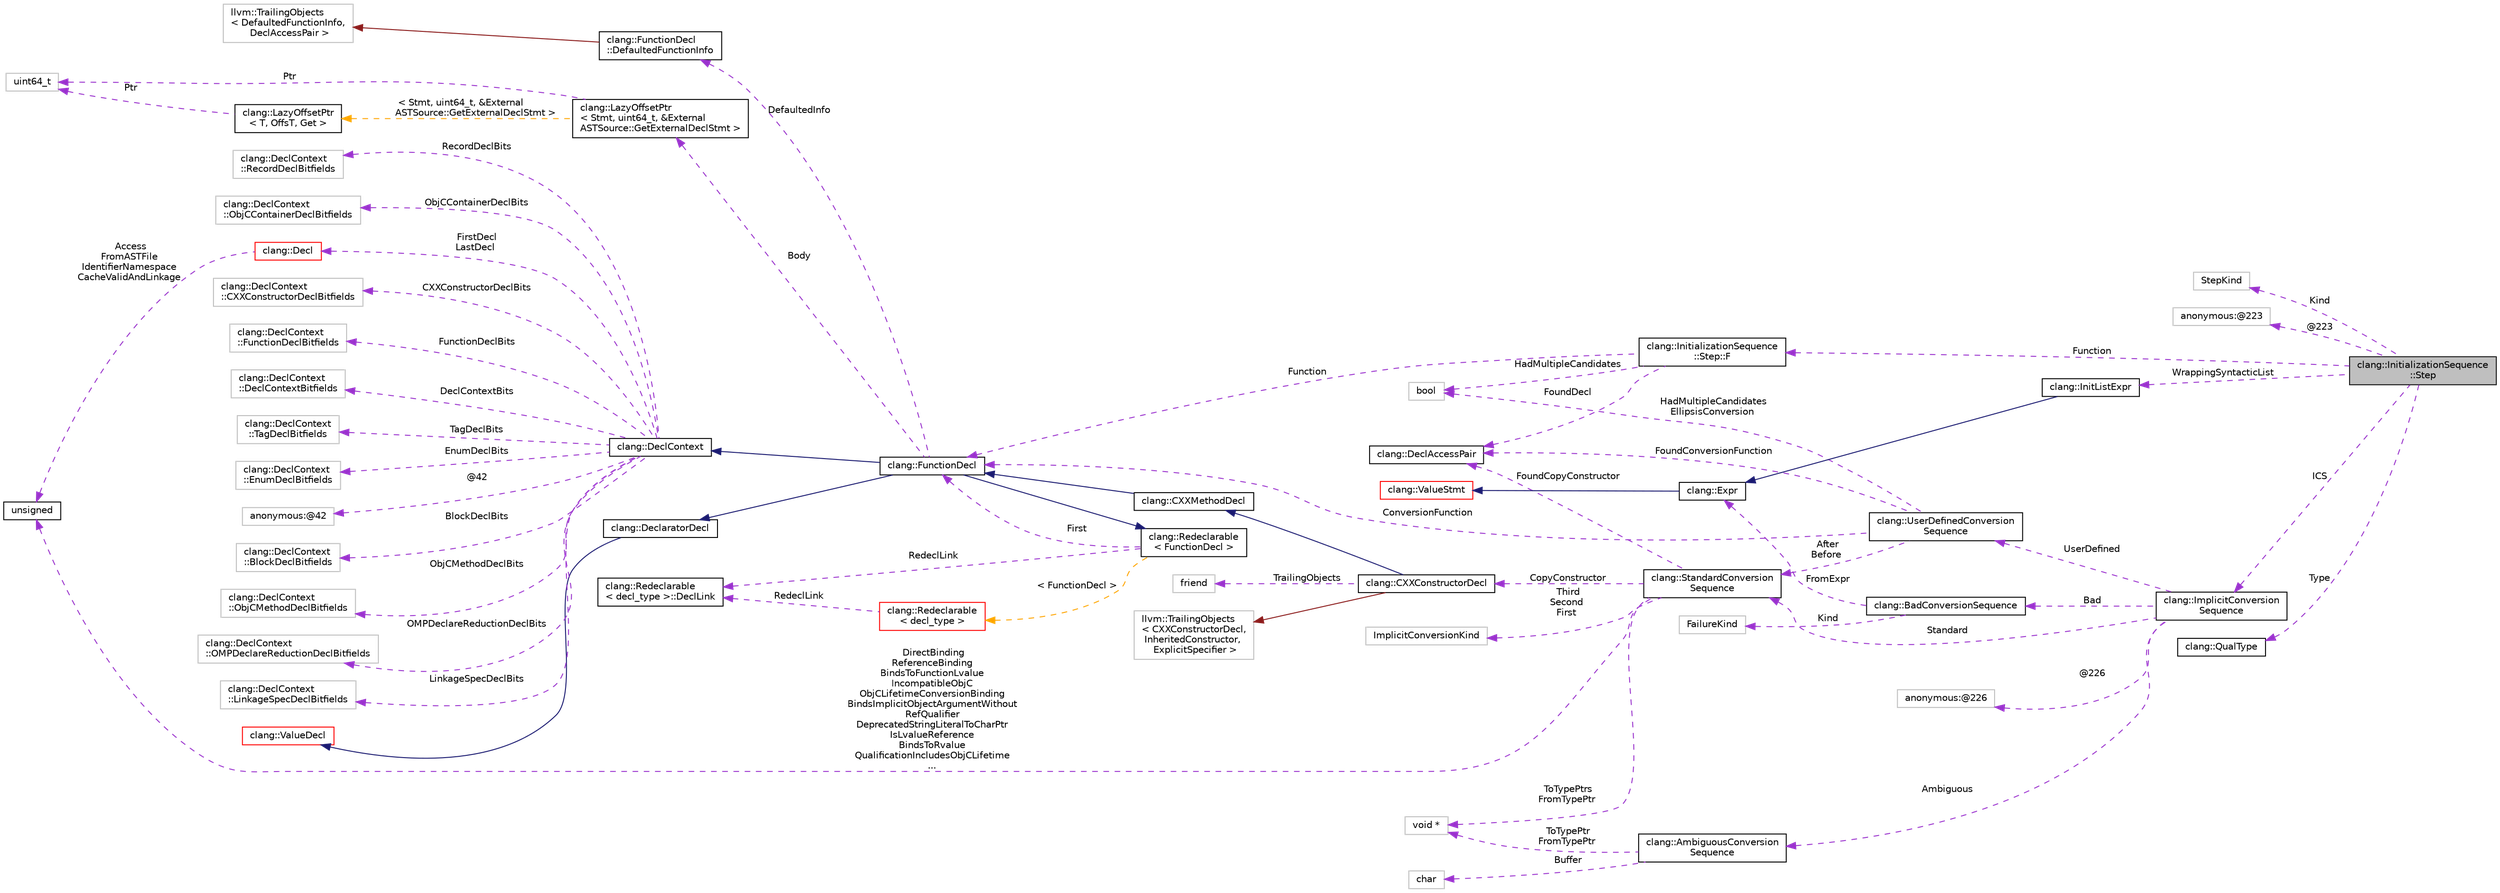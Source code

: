 digraph "clang::InitializationSequence::Step"
{
 // LATEX_PDF_SIZE
  bgcolor="transparent";
  edge [fontname="Helvetica",fontsize="10",labelfontname="Helvetica",labelfontsize="10"];
  node [fontname="Helvetica",fontsize="10",shape=record];
  rankdir="LR";
  Node1 [label="clang::InitializationSequence\l::Step",height=0.2,width=0.4,color="black", fillcolor="grey75", style="filled", fontcolor="black",tooltip="A single step in the initialization sequence."];
  Node2 -> Node1 [dir="back",color="darkorchid3",fontsize="10",style="dashed",label=" Kind" ,fontname="Helvetica"];
  Node2 [label="StepKind",height=0.2,width=0.4,color="grey75",tooltip=" "];
  Node3 -> Node1 [dir="back",color="darkorchid3",fontsize="10",style="dashed",label=" @223" ,fontname="Helvetica"];
  Node3 [label="anonymous:@223",height=0.2,width=0.4,color="grey75",tooltip=" "];
  Node4 -> Node1 [dir="back",color="darkorchid3",fontsize="10",style="dashed",label=" Function" ,fontname="Helvetica"];
  Node4 [label="clang::InitializationSequence\l::Step::F",height=0.2,width=0.4,color="black",URL="$structclang_1_1InitializationSequence_1_1Step_1_1F.html",tooltip=" "];
  Node5 -> Node4 [dir="back",color="darkorchid3",fontsize="10",style="dashed",label=" HadMultipleCandidates" ,fontname="Helvetica"];
  Node5 [label="bool",height=0.2,width=0.4,color="grey75",tooltip=" "];
  Node6 -> Node4 [dir="back",color="darkorchid3",fontsize="10",style="dashed",label=" Function" ,fontname="Helvetica"];
  Node6 [label="clang::FunctionDecl",height=0.2,width=0.4,color="black",URL="$classclang_1_1FunctionDecl.html",tooltip="Represents a function declaration or definition."];
  Node7 -> Node6 [dir="back",color="midnightblue",fontsize="10",style="solid",fontname="Helvetica"];
  Node7 [label="clang::DeclaratorDecl",height=0.2,width=0.4,color="black",URL="$classclang_1_1DeclaratorDecl.html",tooltip="Represents a ValueDecl that came out of a declarator."];
  Node8 -> Node7 [dir="back",color="midnightblue",fontsize="10",style="solid",fontname="Helvetica"];
  Node8 [label="clang::ValueDecl",height=0.2,width=0.4,color="red",URL="$classclang_1_1ValueDecl.html",tooltip="Represent the declaration of a variable (in which case it is an lvalue) a function (in which case it ..."];
  Node13 -> Node6 [dir="back",color="midnightblue",fontsize="10",style="solid",fontname="Helvetica"];
  Node13 [label="clang::DeclContext",height=0.2,width=0.4,color="black",URL="$classclang_1_1DeclContext.html",tooltip="DeclContext - This is used only as base class of specific decl types that can act as declaration cont..."];
  Node14 -> Node13 [dir="back",color="darkorchid3",fontsize="10",style="dashed",label=" TagDeclBits" ,fontname="Helvetica"];
  Node14 [label="clang::DeclContext\l::TagDeclBitfields",height=0.2,width=0.4,color="grey75",tooltip="Stores the bits used by TagDecl."];
  Node15 -> Node13 [dir="back",color="darkorchid3",fontsize="10",style="dashed",label=" EnumDeclBits" ,fontname="Helvetica"];
  Node15 [label="clang::DeclContext\l::EnumDeclBitfields",height=0.2,width=0.4,color="grey75",tooltip="Stores the bits used by EnumDecl."];
  Node16 -> Node13 [dir="back",color="darkorchid3",fontsize="10",style="dashed",label=" @42" ,fontname="Helvetica"];
  Node16 [label="anonymous:@42",height=0.2,width=0.4,color="grey75",tooltip=" "];
  Node17 -> Node13 [dir="back",color="darkorchid3",fontsize="10",style="dashed",label=" BlockDeclBits" ,fontname="Helvetica"];
  Node17 [label="clang::DeclContext\l::BlockDeclBitfields",height=0.2,width=0.4,color="grey75",tooltip="Stores the bits used by BlockDecl."];
  Node18 -> Node13 [dir="back",color="darkorchid3",fontsize="10",style="dashed",label=" ObjCMethodDeclBits" ,fontname="Helvetica"];
  Node18 [label="clang::DeclContext\l::ObjCMethodDeclBitfields",height=0.2,width=0.4,color="grey75",tooltip="Stores the bits used by ObjCMethodDecl."];
  Node19 -> Node13 [dir="back",color="darkorchid3",fontsize="10",style="dashed",label=" OMPDeclareReductionDeclBits" ,fontname="Helvetica"];
  Node19 [label="clang::DeclContext\l::OMPDeclareReductionDeclBitfields",height=0.2,width=0.4,color="grey75",tooltip="Stores the bits used by OMPDeclareReductionDecl."];
  Node20 -> Node13 [dir="back",color="darkorchid3",fontsize="10",style="dashed",label=" LinkageSpecDeclBits" ,fontname="Helvetica"];
  Node20 [label="clang::DeclContext\l::LinkageSpecDeclBitfields",height=0.2,width=0.4,color="grey75",tooltip="Stores the bits used by LinkageSpecDecl."];
  Node21 -> Node13 [dir="back",color="darkorchid3",fontsize="10",style="dashed",label=" RecordDeclBits" ,fontname="Helvetica"];
  Node21 [label="clang::DeclContext\l::RecordDeclBitfields",height=0.2,width=0.4,color="grey75",tooltip="Stores the bits used by RecordDecl."];
  Node22 -> Node13 [dir="back",color="darkorchid3",fontsize="10",style="dashed",label=" ObjCContainerDeclBits" ,fontname="Helvetica"];
  Node22 [label="clang::DeclContext\l::ObjCContainerDeclBitfields",height=0.2,width=0.4,color="grey75",tooltip="Stores the bits used by ObjCContainerDecl."];
  Node23 -> Node13 [dir="back",color="darkorchid3",fontsize="10",style="dashed",label=" CXXConstructorDeclBits" ,fontname="Helvetica"];
  Node23 [label="clang::DeclContext\l::CXXConstructorDeclBitfields",height=0.2,width=0.4,color="grey75",tooltip="Stores the bits used by CXXConstructorDecl."];
  Node24 -> Node13 [dir="back",color="darkorchid3",fontsize="10",style="dashed",label=" FunctionDeclBits" ,fontname="Helvetica"];
  Node24 [label="clang::DeclContext\l::FunctionDeclBitfields",height=0.2,width=0.4,color="grey75",tooltip="Stores the bits used by FunctionDecl."];
  Node25 -> Node13 [dir="back",color="darkorchid3",fontsize="10",style="dashed",label=" DeclContextBits" ,fontname="Helvetica"];
  Node25 [label="clang::DeclContext\l::DeclContextBitfields",height=0.2,width=0.4,color="grey75",tooltip="Stores the bits used by DeclContext."];
  Node10 -> Node13 [dir="back",color="darkorchid3",fontsize="10",style="dashed",label=" FirstDecl\nLastDecl" ,fontname="Helvetica"];
  Node10 [label="clang::Decl",height=0.2,width=0.4,color="red",URL="$classclang_1_1Decl.html",tooltip="Decl - This represents one declaration (or definition), e.g."];
  Node12 -> Node10 [dir="back",color="darkorchid3",fontsize="10",style="dashed",label=" Access\nFromASTFile\nIdentifierNamespace\nCacheValidAndLinkage" ,fontname="Helvetica"];
  Node12 [label="unsigned",height=0.2,width=0.4,color="black",URL="$classunsigned.html",tooltip=" "];
  Node26 -> Node6 [dir="back",color="midnightblue",fontsize="10",style="solid",fontname="Helvetica"];
  Node26 [label="clang::Redeclarable\l\< FunctionDecl \>",height=0.2,width=0.4,color="black",URL="$classclang_1_1Redeclarable.html",tooltip=" "];
  Node27 -> Node26 [dir="back",color="darkorchid3",fontsize="10",style="dashed",label=" RedeclLink" ,fontname="Helvetica"];
  Node27 [label="clang::Redeclarable\l\< decl_type \>::DeclLink",height=0.2,width=0.4,color="black",URL="$classclang_1_1Redeclarable_1_1DeclLink.html",tooltip=" "];
  Node6 -> Node26 [dir="back",color="darkorchid3",fontsize="10",style="dashed",label=" First" ,fontname="Helvetica"];
  Node28 -> Node26 [dir="back",color="orange",fontsize="10",style="dashed",label=" \< FunctionDecl \>" ,fontname="Helvetica"];
  Node28 [label="clang::Redeclarable\l\< decl_type \>",height=0.2,width=0.4,color="red",URL="$classclang_1_1Redeclarable.html",tooltip="Provides common interface for the Decls that can be redeclared."];
  Node27 -> Node28 [dir="back",color="darkorchid3",fontsize="10",style="dashed",label=" RedeclLink" ,fontname="Helvetica"];
  Node30 -> Node6 [dir="back",color="darkorchid3",fontsize="10",style="dashed",label=" DefaultedInfo" ,fontname="Helvetica"];
  Node30 [label="clang::FunctionDecl\l::DefaultedFunctionInfo",height=0.2,width=0.4,color="black",URL="$classclang_1_1FunctionDecl_1_1DefaultedFunctionInfo.html",tooltip="Stashed information about a defaulted function definition whose body has not yet been lazily generate..."];
  Node31 -> Node30 [dir="back",color="firebrick4",fontsize="10",style="solid",fontname="Helvetica"];
  Node31 [label="llvm::TrailingObjects\l\< DefaultedFunctionInfo,\l DeclAccessPair \>",height=0.2,width=0.4,color="grey75",tooltip=" "];
  Node32 -> Node6 [dir="back",color="darkorchid3",fontsize="10",style="dashed",label=" Body" ,fontname="Helvetica"];
  Node32 [label="clang::LazyOffsetPtr\l\< Stmt, uint64_t, &External\lASTSource::GetExternalDeclStmt \>",height=0.2,width=0.4,color="black",URL="$structclang_1_1LazyOffsetPtr.html",tooltip=" "];
  Node33 -> Node32 [dir="back",color="darkorchid3",fontsize="10",style="dashed",label=" Ptr" ,fontname="Helvetica"];
  Node33 [label="uint64_t",height=0.2,width=0.4,color="grey75",tooltip=" "];
  Node34 -> Node32 [dir="back",color="orange",fontsize="10",style="dashed",label=" \< Stmt, uint64_t, &External\lASTSource::GetExternalDeclStmt \>" ,fontname="Helvetica"];
  Node34 [label="clang::LazyOffsetPtr\l\< T, OffsT, Get \>",height=0.2,width=0.4,color="black",URL="$structclang_1_1LazyOffsetPtr.html",tooltip="A lazy pointer to an AST node (of base type T) that resides within an external AST source."];
  Node33 -> Node34 [dir="back",color="darkorchid3",fontsize="10",style="dashed",label=" Ptr" ,fontname="Helvetica"];
  Node35 -> Node4 [dir="back",color="darkorchid3",fontsize="10",style="dashed",label=" FoundDecl" ,fontname="Helvetica"];
  Node35 [label="clang::DeclAccessPair",height=0.2,width=0.4,color="black",URL="$classclang_1_1DeclAccessPair.html",tooltip="A POD class for pairing a NamedDecl* with an access specifier."];
  Node36 -> Node1 [dir="back",color="darkorchid3",fontsize="10",style="dashed",label=" Type" ,fontname="Helvetica"];
  Node36 [label="clang::QualType",height=0.2,width=0.4,color="black",URL="$classclang_1_1QualType.html",tooltip="A (possibly-)qualified type."];
  Node37 -> Node1 [dir="back",color="darkorchid3",fontsize="10",style="dashed",label=" ICS" ,fontname="Helvetica"];
  Node37 [label="clang::ImplicitConversion\lSequence",height=0.2,width=0.4,color="black",URL="$classclang_1_1ImplicitConversionSequence.html",tooltip="ImplicitConversionSequence - Represents an implicit conversion sequence, which may be a standard conv..."];
  Node38 -> Node37 [dir="back",color="darkorchid3",fontsize="10",style="dashed",label=" Bad" ,fontname="Helvetica"];
  Node38 [label="clang::BadConversionSequence",height=0.2,width=0.4,color="black",URL="$structclang_1_1BadConversionSequence.html",tooltip="BadConversionSequence - Records information about an invalid conversion sequence."];
  Node39 -> Node38 [dir="back",color="darkorchid3",fontsize="10",style="dashed",label=" Kind" ,fontname="Helvetica"];
  Node39 [label="FailureKind",height=0.2,width=0.4,color="grey75",tooltip=" "];
  Node40 -> Node38 [dir="back",color="darkorchid3",fontsize="10",style="dashed",label=" FromExpr" ,fontname="Helvetica"];
  Node40 [label="clang::Expr",height=0.2,width=0.4,color="black",URL="$classclang_1_1Expr.html",tooltip="This represents one expression."];
  Node41 -> Node40 [dir="back",color="midnightblue",fontsize="10",style="solid",fontname="Helvetica"];
  Node41 [label="clang::ValueStmt",height=0.2,width=0.4,color="red",URL="$classclang_1_1ValueStmt.html",tooltip="Represents a statement that could possibly have a value and type."];
  Node106 -> Node37 [dir="back",color="darkorchid3",fontsize="10",style="dashed",label=" Ambiguous" ,fontname="Helvetica"];
  Node106 [label="clang::AmbiguousConversion\lSequence",height=0.2,width=0.4,color="black",URL="$structclang_1_1AmbiguousConversionSequence.html",tooltip="Represents an ambiguous user-defined conversion sequence."];
  Node107 -> Node106 [dir="back",color="darkorchid3",fontsize="10",style="dashed",label=" Buffer" ,fontname="Helvetica"];
  Node107 [label="char",height=0.2,width=0.4,color="grey75",tooltip=" "];
  Node108 -> Node106 [dir="back",color="darkorchid3",fontsize="10",style="dashed",label=" ToTypePtr\nFromTypePtr" ,fontname="Helvetica"];
  Node108 [label="void *",height=0.2,width=0.4,color="grey75",tooltip=" "];
  Node109 -> Node37 [dir="back",color="darkorchid3",fontsize="10",style="dashed",label=" Standard" ,fontname="Helvetica"];
  Node109 [label="clang::StandardConversion\lSequence",height=0.2,width=0.4,color="black",URL="$classclang_1_1StandardConversionSequence.html",tooltip="StandardConversionSequence - represents a standard conversion sequence (C++ 13.3.3...."];
  Node110 -> Node109 [dir="back",color="darkorchid3",fontsize="10",style="dashed",label=" CopyConstructor" ,fontname="Helvetica"];
  Node110 [label="clang::CXXConstructorDecl",height=0.2,width=0.4,color="black",URL="$classclang_1_1CXXConstructorDecl.html",tooltip="Represents a C++ constructor within a class."];
  Node111 -> Node110 [dir="back",color="midnightblue",fontsize="10",style="solid",fontname="Helvetica"];
  Node111 [label="clang::CXXMethodDecl",height=0.2,width=0.4,color="black",URL="$classclang_1_1CXXMethodDecl.html",tooltip="Represents a static or instance method of a struct/union/class."];
  Node6 -> Node111 [dir="back",color="midnightblue",fontsize="10",style="solid",fontname="Helvetica"];
  Node112 -> Node110 [dir="back",color="firebrick4",fontsize="10",style="solid",fontname="Helvetica"];
  Node112 [label="llvm::TrailingObjects\l\< CXXConstructorDecl,\l InheritedConstructor,\l ExplicitSpecifier \>",height=0.2,width=0.4,color="grey75",tooltip=" "];
  Node113 -> Node110 [dir="back",color="darkorchid3",fontsize="10",style="dashed",label=" TrailingObjects" ,fontname="Helvetica"];
  Node113 [label="friend",height=0.2,width=0.4,color="grey75",tooltip=" "];
  Node114 -> Node109 [dir="back",color="darkorchid3",fontsize="10",style="dashed",label=" Third\nSecond\nFirst" ,fontname="Helvetica"];
  Node114 [label="ImplicitConversionKind",height=0.2,width=0.4,color="grey75",tooltip=" "];
  Node12 -> Node109 [dir="back",color="darkorchid3",fontsize="10",style="dashed",label=" DirectBinding\nReferenceBinding\nBindsToFunctionLvalue\nIncompatibleObjC\nObjCLifetimeConversionBinding\nBindsImplicitObjectArgumentWithout\lRefQualifier\nDeprecatedStringLiteralToCharPtr\nIsLvalueReference\nBindsToRvalue\nQualificationIncludesObjCLifetime\n..." ,fontname="Helvetica"];
  Node35 -> Node109 [dir="back",color="darkorchid3",fontsize="10",style="dashed",label=" FoundCopyConstructor" ,fontname="Helvetica"];
  Node108 -> Node109 [dir="back",color="darkorchid3",fontsize="10",style="dashed",label=" ToTypePtrs\nFromTypePtr" ,fontname="Helvetica"];
  Node115 -> Node37 [dir="back",color="darkorchid3",fontsize="10",style="dashed",label=" @226" ,fontname="Helvetica"];
  Node115 [label="anonymous:@226",height=0.2,width=0.4,color="grey75",tooltip=" "];
  Node116 -> Node37 [dir="back",color="darkorchid3",fontsize="10",style="dashed",label=" UserDefined" ,fontname="Helvetica"];
  Node116 [label="clang::UserDefinedConversion\lSequence",height=0.2,width=0.4,color="black",URL="$structclang_1_1UserDefinedConversionSequence.html",tooltip="UserDefinedConversionSequence - Represents a user-defined conversion sequence (C++ 13...."];
  Node109 -> Node116 [dir="back",color="darkorchid3",fontsize="10",style="dashed",label=" After\nBefore" ,fontname="Helvetica"];
  Node5 -> Node116 [dir="back",color="darkorchid3",fontsize="10",style="dashed",label=" HadMultipleCandidates\nEllipsisConversion" ,fontname="Helvetica"];
  Node6 -> Node116 [dir="back",color="darkorchid3",fontsize="10",style="dashed",label=" ConversionFunction" ,fontname="Helvetica"];
  Node35 -> Node116 [dir="back",color="darkorchid3",fontsize="10",style="dashed",label=" FoundConversionFunction" ,fontname="Helvetica"];
  Node117 -> Node1 [dir="back",color="darkorchid3",fontsize="10",style="dashed",label=" WrappingSyntacticList" ,fontname="Helvetica"];
  Node117 [label="clang::InitListExpr",height=0.2,width=0.4,color="black",URL="$classclang_1_1InitListExpr.html",tooltip="Describes an C or C++ initializer list."];
  Node40 -> Node117 [dir="back",color="midnightblue",fontsize="10",style="solid",fontname="Helvetica"];
}
